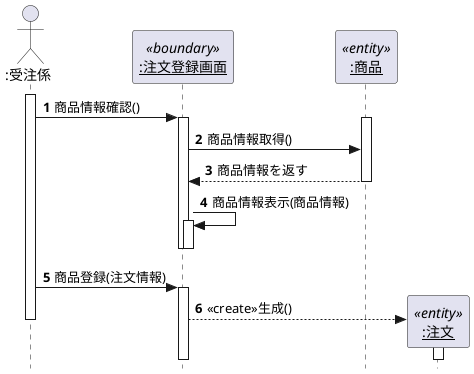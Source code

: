@startuml 演習4-4シーケンス図
hide footbox
autonumber
skinparam style strictuml

actor ":受注係" as user
participant "<u>:注文登録画面</u>" as order_screen <<boundary>>
participant "<u>:商品</u>" as item <<entity>>

activate user
user -> order_screen:商品情報確認()
    activate order_screen
    
        activate item
        order_screen -> item:商品情報取得()
        order_screen <-- item:商品情報を返す
        deactivate item
        
        order_screen -> order_screen:商品情報表示(商品情報)
        activate order_screen
        deactivate order_screen
    deactivate order_screen

user -> order_screen:商品登録(注文情報)
    activate order_screen
    create "<u>:注文</u>" as order <<entity>>
    order_screen --> order :<<create>>生成()
    activate order
    deactivate order
deactivate user
        
@enduml